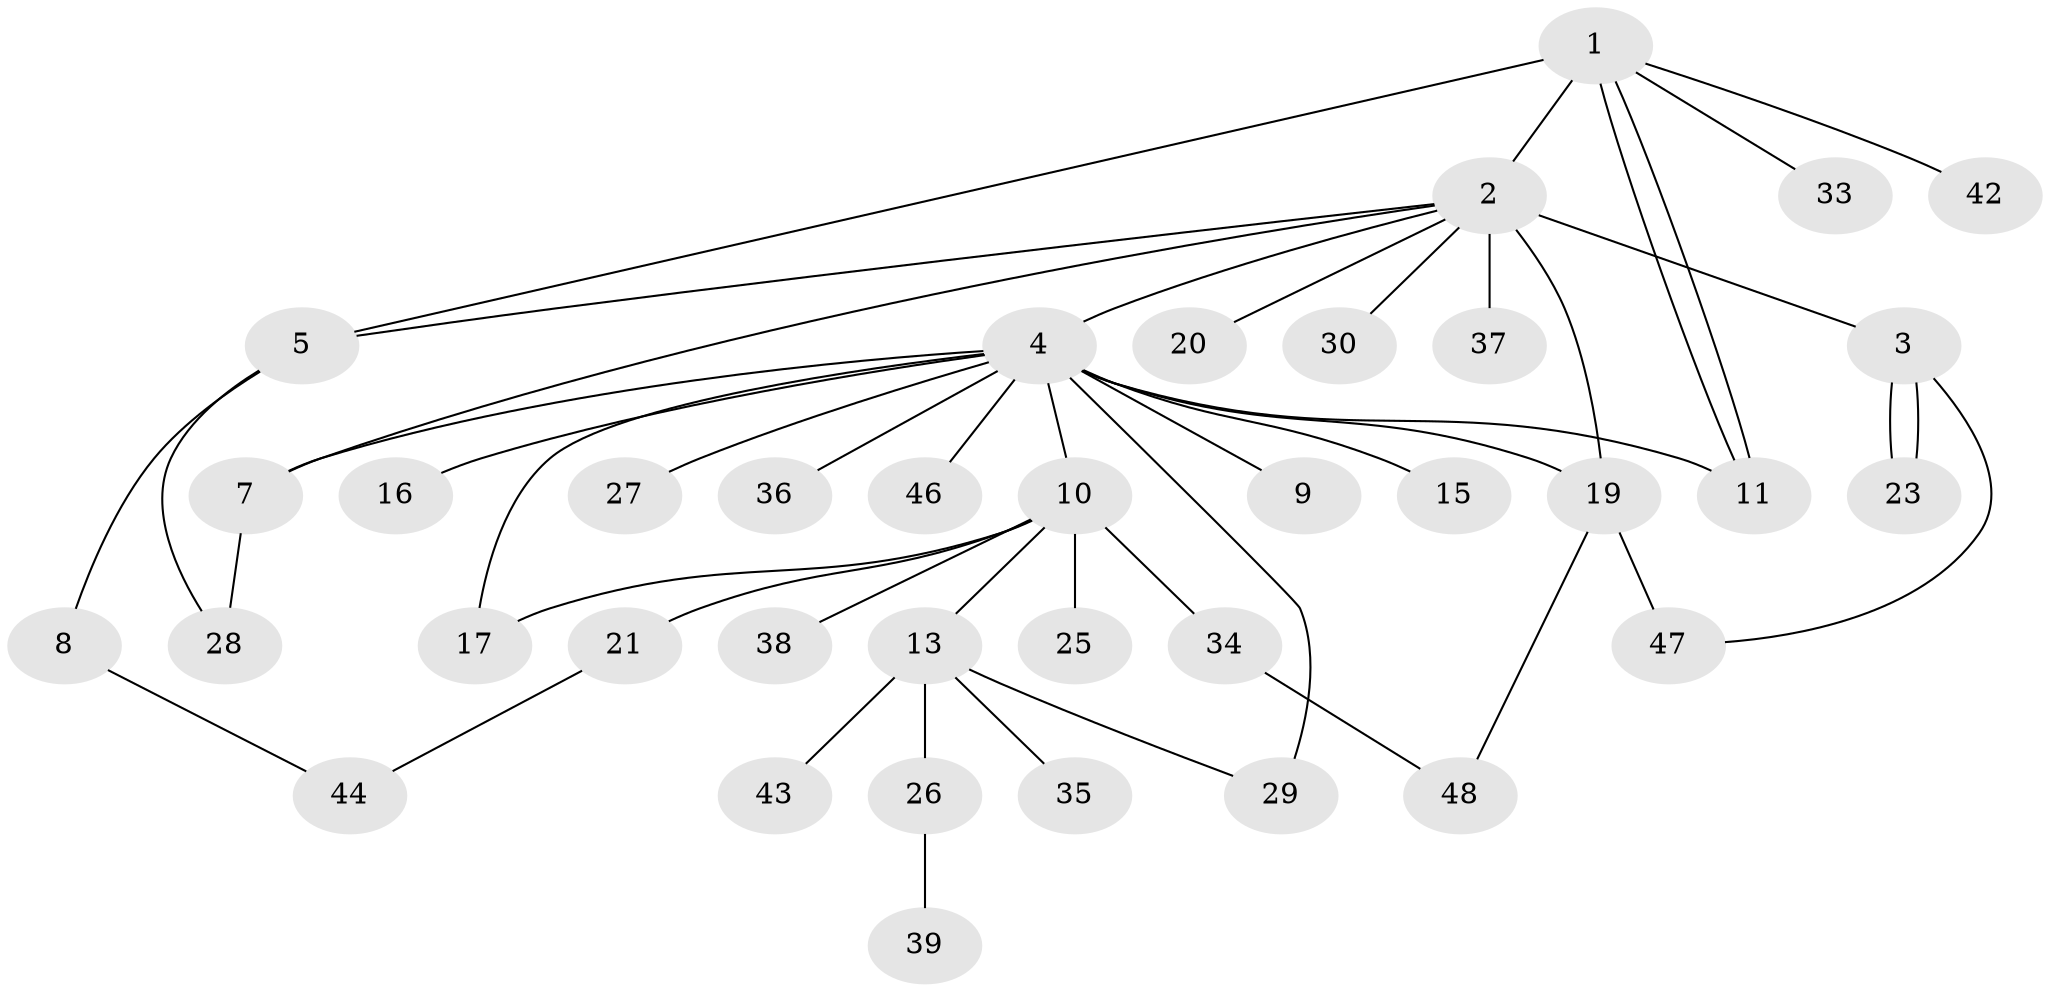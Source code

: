 // original degree distribution, {6: 0.04, 9: 0.02, 5: 0.04, 14: 0.02, 4: 0.08, 3: 0.12, 1: 0.5, 2: 0.16, 8: 0.02}
// Generated by graph-tools (version 1.1) at 2025/41/03/06/25 10:41:48]
// undirected, 37 vertices, 48 edges
graph export_dot {
graph [start="1"]
  node [color=gray90,style=filled];
  1 [super="+6"];
  2 [super="+18"];
  3 [super="+40"];
  4 [super="+32"];
  5;
  7 [super="+49"];
  8 [super="+14"];
  9;
  10 [super="+12"];
  11;
  13 [super="+24"];
  15;
  16;
  17 [super="+41"];
  19 [super="+22"];
  20;
  21;
  23 [super="+50"];
  25;
  26;
  27;
  28 [super="+31"];
  29;
  30;
  33;
  34 [super="+45"];
  35;
  36;
  37;
  38;
  39;
  42;
  43;
  44;
  46;
  47;
  48;
  1 -- 2 [weight=3];
  1 -- 5;
  1 -- 11;
  1 -- 11;
  1 -- 33;
  1 -- 42;
  2 -- 3;
  2 -- 4;
  2 -- 5;
  2 -- 19;
  2 -- 30;
  2 -- 37;
  2 -- 20;
  2 -- 7;
  3 -- 23;
  3 -- 23;
  3 -- 47;
  4 -- 7;
  4 -- 9;
  4 -- 10;
  4 -- 11;
  4 -- 15;
  4 -- 16;
  4 -- 17;
  4 -- 19;
  4 -- 27;
  4 -- 29;
  4 -- 36;
  4 -- 46;
  5 -- 8;
  5 -- 28;
  7 -- 28;
  8 -- 44;
  10 -- 17;
  10 -- 34;
  10 -- 21;
  10 -- 38;
  10 -- 25;
  10 -- 13;
  13 -- 26;
  13 -- 29;
  13 -- 35;
  13 -- 43;
  19 -- 47;
  19 -- 48;
  21 -- 44;
  26 -- 39;
  34 -- 48;
}
